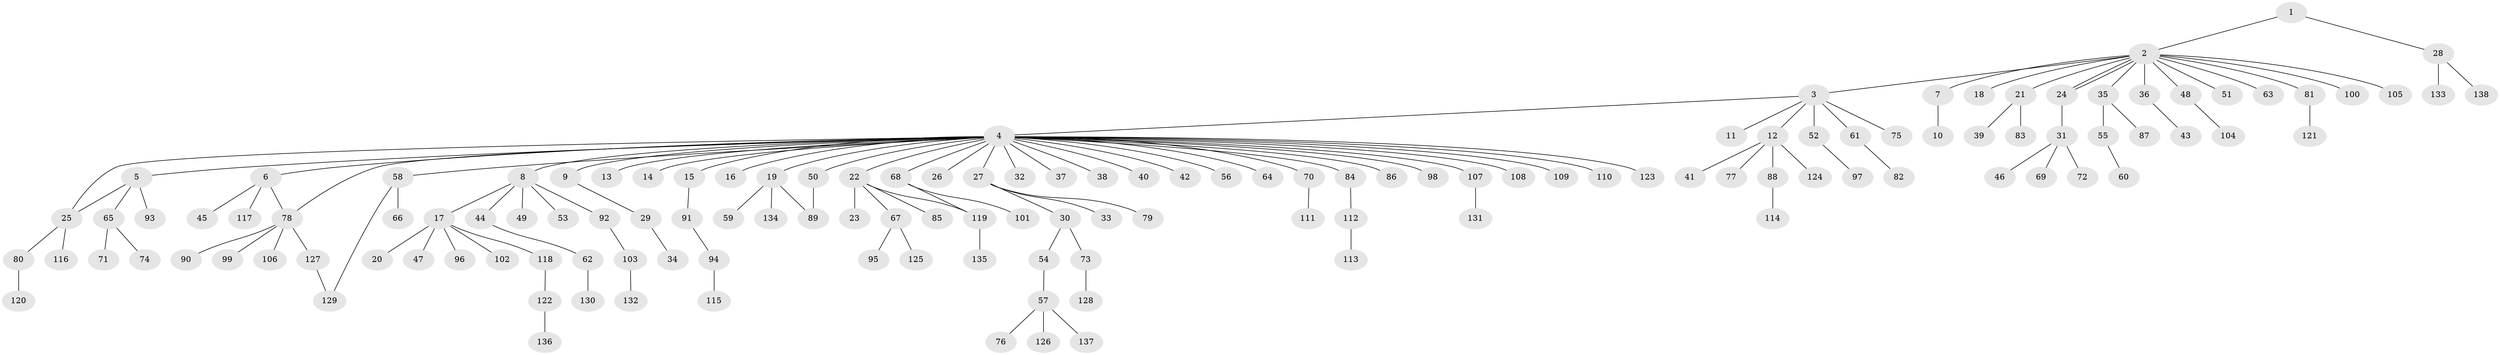 // coarse degree distribution, {2: 0.19230769230769232, 14: 0.009615384615384616, 6: 0.009615384615384616, 33: 0.009615384615384616, 5: 0.038461538461538464, 3: 0.07692307692307693, 1: 0.625, 4: 0.038461538461538464}
// Generated by graph-tools (version 1.1) at 2025/51/02/27/25 19:51:53]
// undirected, 138 vertices, 143 edges
graph export_dot {
graph [start="1"]
  node [color=gray90,style=filled];
  1;
  2;
  3;
  4;
  5;
  6;
  7;
  8;
  9;
  10;
  11;
  12;
  13;
  14;
  15;
  16;
  17;
  18;
  19;
  20;
  21;
  22;
  23;
  24;
  25;
  26;
  27;
  28;
  29;
  30;
  31;
  32;
  33;
  34;
  35;
  36;
  37;
  38;
  39;
  40;
  41;
  42;
  43;
  44;
  45;
  46;
  47;
  48;
  49;
  50;
  51;
  52;
  53;
  54;
  55;
  56;
  57;
  58;
  59;
  60;
  61;
  62;
  63;
  64;
  65;
  66;
  67;
  68;
  69;
  70;
  71;
  72;
  73;
  74;
  75;
  76;
  77;
  78;
  79;
  80;
  81;
  82;
  83;
  84;
  85;
  86;
  87;
  88;
  89;
  90;
  91;
  92;
  93;
  94;
  95;
  96;
  97;
  98;
  99;
  100;
  101;
  102;
  103;
  104;
  105;
  106;
  107;
  108;
  109;
  110;
  111;
  112;
  113;
  114;
  115;
  116;
  117;
  118;
  119;
  120;
  121;
  122;
  123;
  124;
  125;
  126;
  127;
  128;
  129;
  130;
  131;
  132;
  133;
  134;
  135;
  136;
  137;
  138;
  1 -- 2;
  1 -- 28;
  2 -- 3;
  2 -- 7;
  2 -- 18;
  2 -- 21;
  2 -- 24;
  2 -- 24;
  2 -- 35;
  2 -- 36;
  2 -- 48;
  2 -- 51;
  2 -- 63;
  2 -- 81;
  2 -- 100;
  2 -- 105;
  3 -- 4;
  3 -- 11;
  3 -- 12;
  3 -- 52;
  3 -- 61;
  3 -- 75;
  4 -- 5;
  4 -- 6;
  4 -- 8;
  4 -- 9;
  4 -- 13;
  4 -- 14;
  4 -- 15;
  4 -- 16;
  4 -- 19;
  4 -- 22;
  4 -- 25;
  4 -- 26;
  4 -- 27;
  4 -- 32;
  4 -- 37;
  4 -- 38;
  4 -- 40;
  4 -- 42;
  4 -- 50;
  4 -- 56;
  4 -- 58;
  4 -- 64;
  4 -- 68;
  4 -- 70;
  4 -- 78;
  4 -- 84;
  4 -- 86;
  4 -- 98;
  4 -- 107;
  4 -- 108;
  4 -- 109;
  4 -- 110;
  4 -- 123;
  5 -- 25;
  5 -- 65;
  5 -- 93;
  6 -- 45;
  6 -- 78;
  6 -- 117;
  7 -- 10;
  8 -- 17;
  8 -- 44;
  8 -- 49;
  8 -- 53;
  8 -- 92;
  9 -- 29;
  12 -- 41;
  12 -- 77;
  12 -- 88;
  12 -- 124;
  15 -- 91;
  17 -- 20;
  17 -- 47;
  17 -- 96;
  17 -- 102;
  17 -- 118;
  19 -- 59;
  19 -- 89;
  19 -- 134;
  21 -- 39;
  21 -- 83;
  22 -- 23;
  22 -- 67;
  22 -- 85;
  22 -- 119;
  24 -- 31;
  25 -- 80;
  25 -- 116;
  27 -- 30;
  27 -- 33;
  27 -- 79;
  28 -- 133;
  28 -- 138;
  29 -- 34;
  30 -- 54;
  30 -- 73;
  31 -- 46;
  31 -- 69;
  31 -- 72;
  35 -- 55;
  35 -- 87;
  36 -- 43;
  44 -- 62;
  48 -- 104;
  50 -- 89;
  52 -- 97;
  54 -- 57;
  55 -- 60;
  57 -- 76;
  57 -- 126;
  57 -- 137;
  58 -- 66;
  58 -- 129;
  61 -- 82;
  62 -- 130;
  65 -- 71;
  65 -- 74;
  67 -- 95;
  67 -- 125;
  68 -- 101;
  68 -- 119;
  70 -- 111;
  73 -- 128;
  78 -- 90;
  78 -- 99;
  78 -- 106;
  78 -- 127;
  80 -- 120;
  81 -- 121;
  84 -- 112;
  88 -- 114;
  91 -- 94;
  92 -- 103;
  94 -- 115;
  103 -- 132;
  107 -- 131;
  112 -- 113;
  118 -- 122;
  119 -- 135;
  122 -- 136;
  127 -- 129;
}
